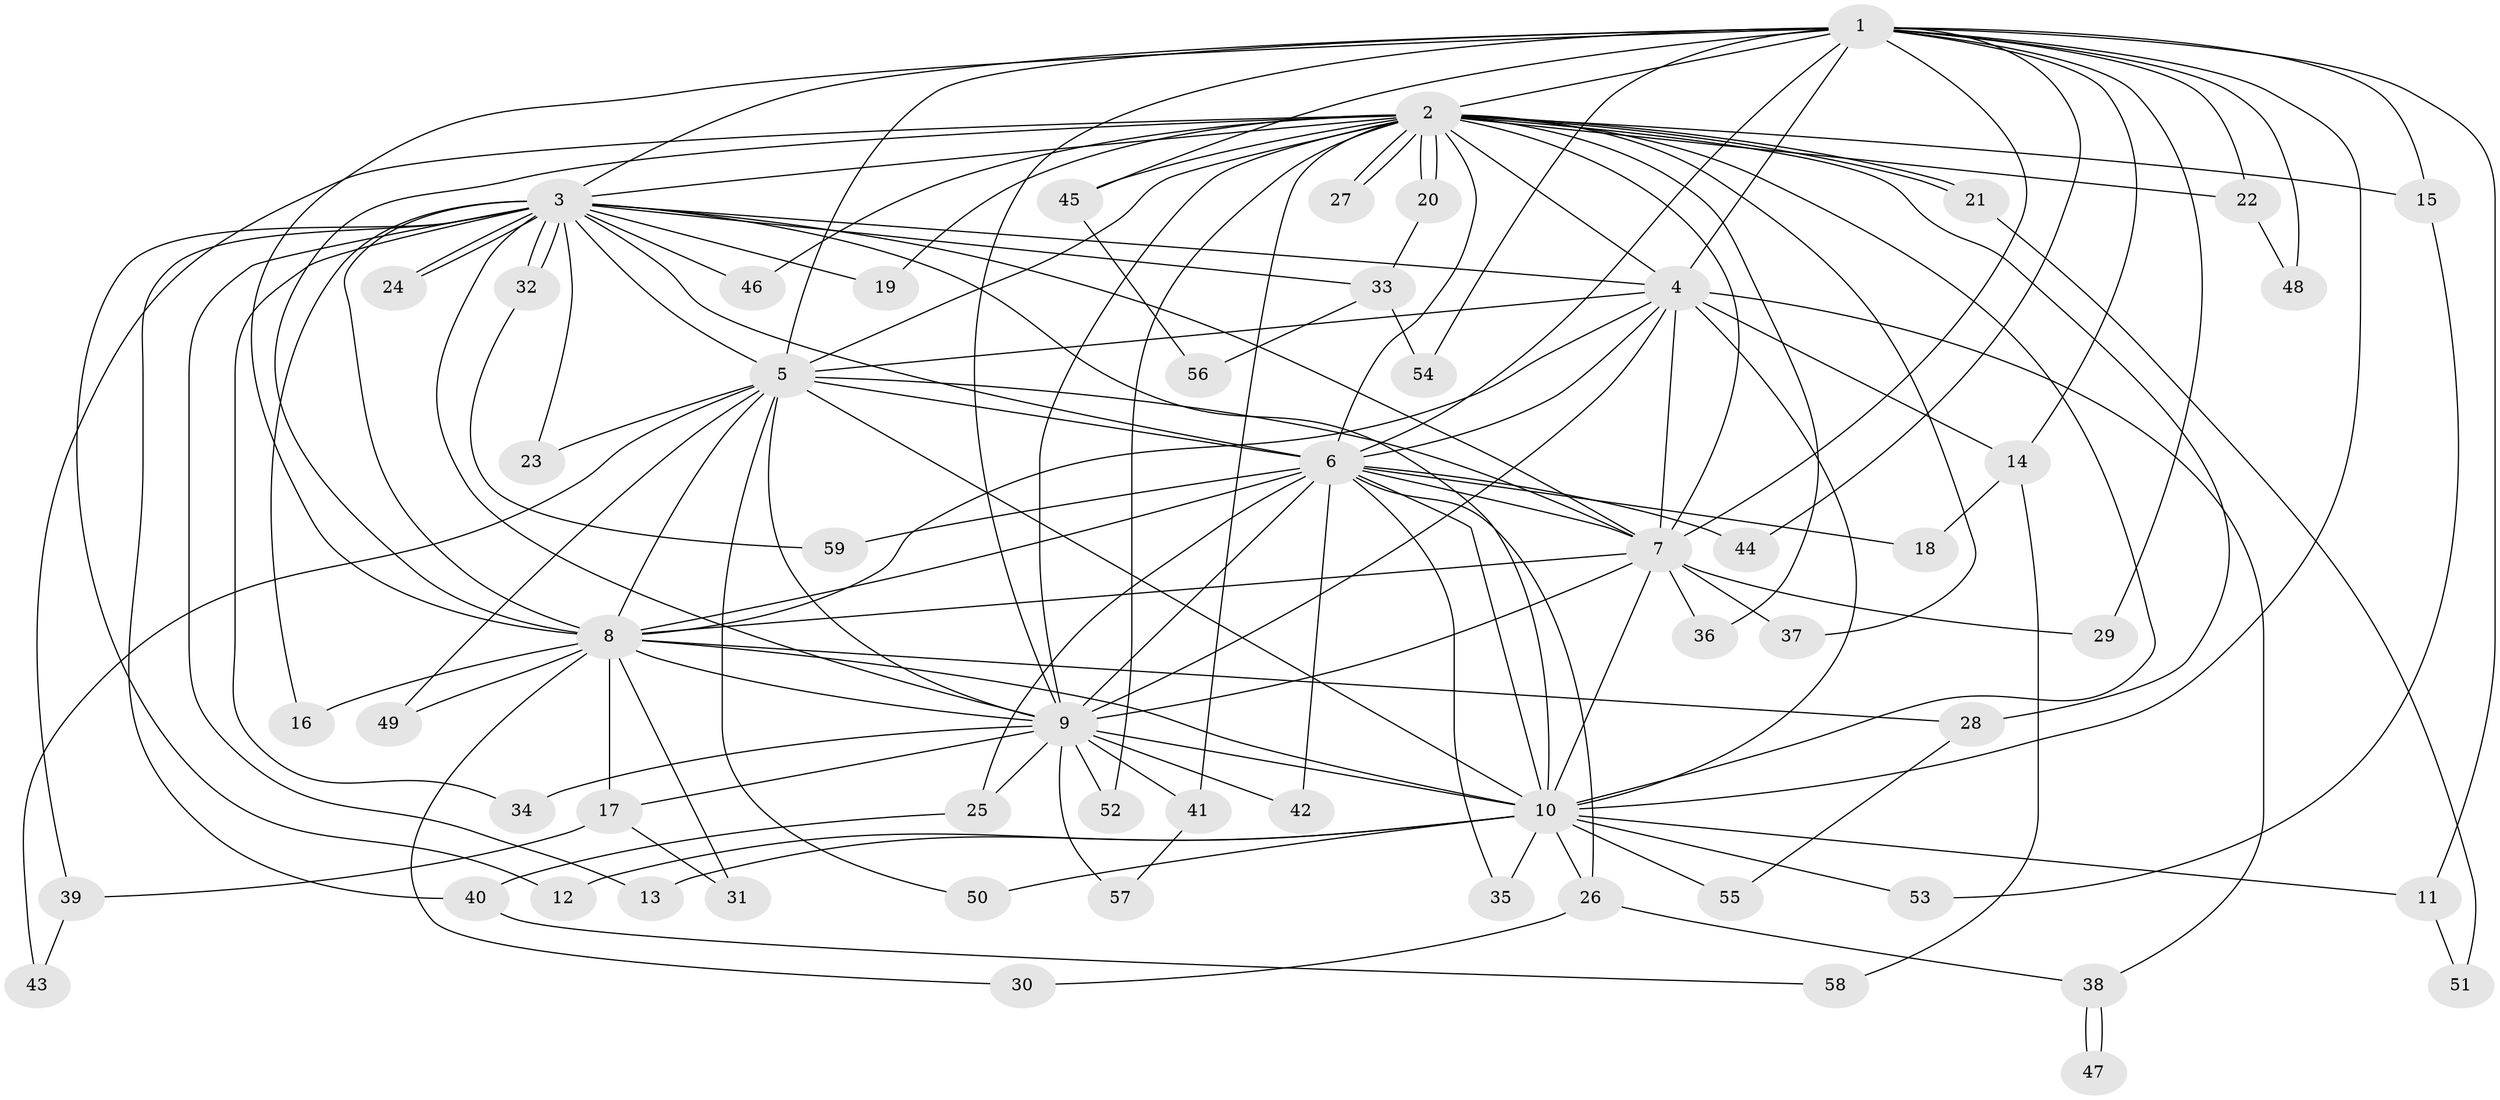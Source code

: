 // coarse degree distribution, {16: 0.023255813953488372, 23: 0.023255813953488372, 22: 0.023255813953488372, 8: 0.023255813953488372, 11: 0.046511627906976744, 14: 0.023255813953488372, 20: 0.023255813953488372, 3: 0.2558139534883721, 2: 0.5348837209302325, 4: 0.023255813953488372}
// Generated by graph-tools (version 1.1) at 2025/23/03/03/25 07:23:46]
// undirected, 59 vertices, 143 edges
graph export_dot {
graph [start="1"]
  node [color=gray90,style=filled];
  1;
  2;
  3;
  4;
  5;
  6;
  7;
  8;
  9;
  10;
  11;
  12;
  13;
  14;
  15;
  16;
  17;
  18;
  19;
  20;
  21;
  22;
  23;
  24;
  25;
  26;
  27;
  28;
  29;
  30;
  31;
  32;
  33;
  34;
  35;
  36;
  37;
  38;
  39;
  40;
  41;
  42;
  43;
  44;
  45;
  46;
  47;
  48;
  49;
  50;
  51;
  52;
  53;
  54;
  55;
  56;
  57;
  58;
  59;
  1 -- 2;
  1 -- 3;
  1 -- 4;
  1 -- 5;
  1 -- 6;
  1 -- 7;
  1 -- 8;
  1 -- 9;
  1 -- 10;
  1 -- 11;
  1 -- 14;
  1 -- 15;
  1 -- 22;
  1 -- 29;
  1 -- 44;
  1 -- 45;
  1 -- 48;
  1 -- 54;
  2 -- 3;
  2 -- 4;
  2 -- 5;
  2 -- 6;
  2 -- 7;
  2 -- 8;
  2 -- 9;
  2 -- 10;
  2 -- 15;
  2 -- 19;
  2 -- 20;
  2 -- 20;
  2 -- 21;
  2 -- 21;
  2 -- 22;
  2 -- 27;
  2 -- 27;
  2 -- 28;
  2 -- 36;
  2 -- 37;
  2 -- 39;
  2 -- 41;
  2 -- 45;
  2 -- 46;
  2 -- 52;
  3 -- 4;
  3 -- 5;
  3 -- 6;
  3 -- 7;
  3 -- 8;
  3 -- 9;
  3 -- 10;
  3 -- 12;
  3 -- 13;
  3 -- 16;
  3 -- 19;
  3 -- 23;
  3 -- 24;
  3 -- 24;
  3 -- 32;
  3 -- 32;
  3 -- 33;
  3 -- 34;
  3 -- 40;
  3 -- 46;
  4 -- 5;
  4 -- 6;
  4 -- 7;
  4 -- 8;
  4 -- 9;
  4 -- 10;
  4 -- 14;
  4 -- 38;
  5 -- 6;
  5 -- 7;
  5 -- 8;
  5 -- 9;
  5 -- 10;
  5 -- 23;
  5 -- 43;
  5 -- 49;
  5 -- 50;
  6 -- 7;
  6 -- 8;
  6 -- 9;
  6 -- 10;
  6 -- 18;
  6 -- 25;
  6 -- 26;
  6 -- 35;
  6 -- 42;
  6 -- 44;
  6 -- 59;
  7 -- 8;
  7 -- 9;
  7 -- 10;
  7 -- 29;
  7 -- 36;
  7 -- 37;
  8 -- 9;
  8 -- 10;
  8 -- 16;
  8 -- 17;
  8 -- 28;
  8 -- 30;
  8 -- 31;
  8 -- 49;
  9 -- 10;
  9 -- 17;
  9 -- 25;
  9 -- 34;
  9 -- 41;
  9 -- 42;
  9 -- 52;
  9 -- 57;
  10 -- 11;
  10 -- 12;
  10 -- 13;
  10 -- 26;
  10 -- 35;
  10 -- 50;
  10 -- 53;
  10 -- 55;
  11 -- 51;
  14 -- 18;
  14 -- 58;
  15 -- 53;
  17 -- 31;
  17 -- 39;
  20 -- 33;
  21 -- 51;
  22 -- 48;
  25 -- 40;
  26 -- 30;
  26 -- 38;
  28 -- 55;
  32 -- 59;
  33 -- 54;
  33 -- 56;
  38 -- 47;
  38 -- 47;
  39 -- 43;
  40 -- 58;
  41 -- 57;
  45 -- 56;
}
